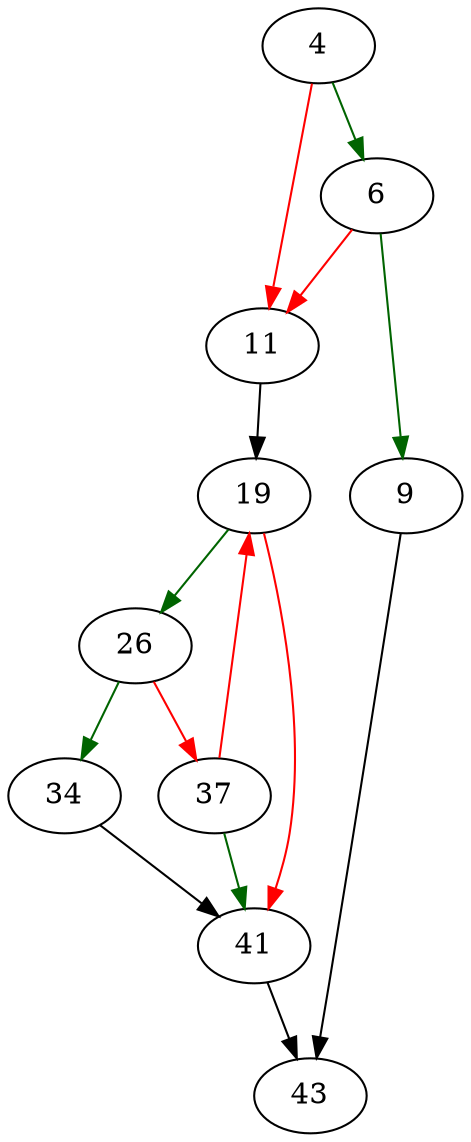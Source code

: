 strict digraph "memcoll" {
	// Node definitions.
	4 [entry=true];
	6;
	11;
	9;
	43;
	19;
	26;
	41;
	34;
	37;

	// Edge definitions.
	4 -> 6 [
		color=darkgreen
		cond=true
	];
	4 -> 11 [
		color=red
		cond=false
	];
	6 -> 11 [
		color=red
		cond=false
	];
	6 -> 9 [
		color=darkgreen
		cond=true
	];
	11 -> 19;
	9 -> 43;
	19 -> 26 [
		color=darkgreen
		cond=true
	];
	19 -> 41 [
		color=red
		cond=false
	];
	26 -> 34 [
		color=darkgreen
		cond=true
	];
	26 -> 37 [
		color=red
		cond=false
	];
	41 -> 43;
	34 -> 41;
	37 -> 19 [
		color=red
		cond=false
	];
	37 -> 41 [
		color=darkgreen
		cond=true
	];
}